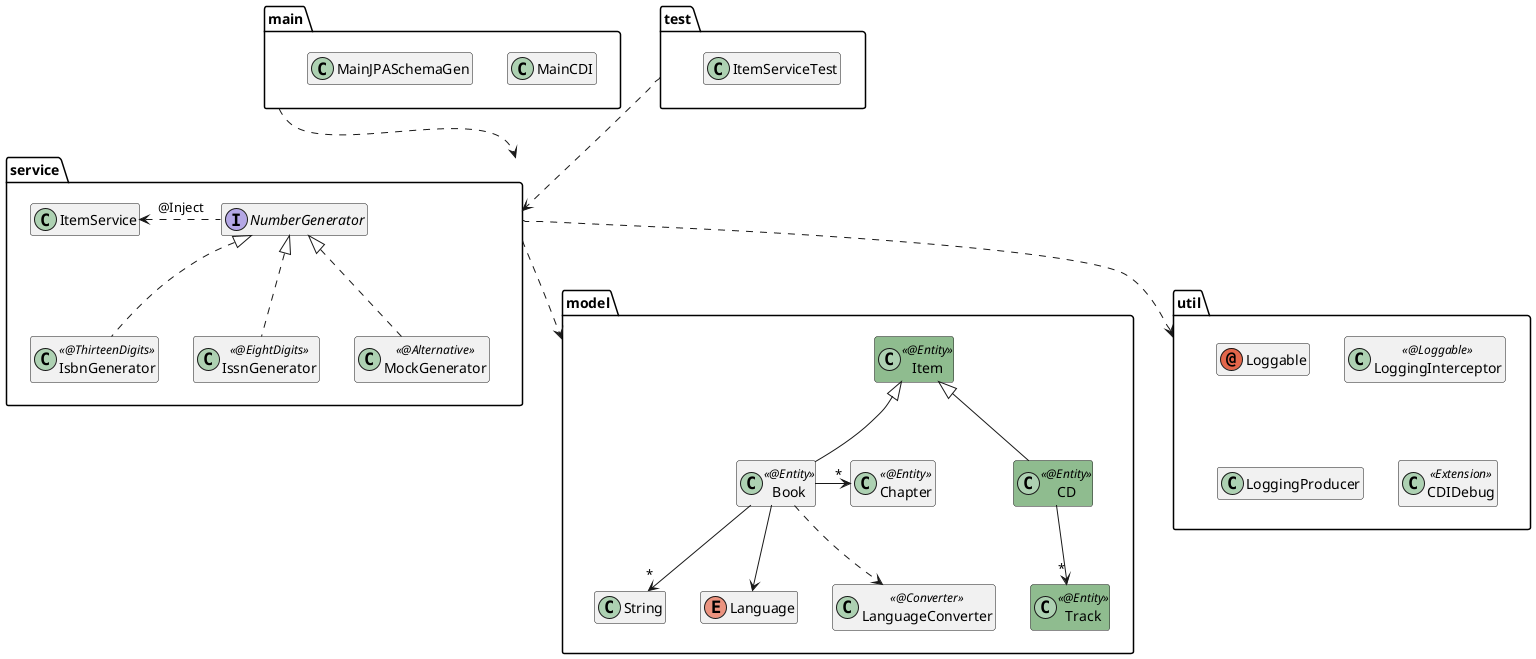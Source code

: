 @startuml

hide members

package "main" {
    class MainCDI
    class MainJPASchemaGen
}
package "test" {
    class ItemServiceTest
}

package "service" {
    interface NumberGenerator
    class IsbnGenerator << @ThirteenDigits >>
    class IssnGenerator << @EightDigits >>
    class MockGenerator << @Alternative >>
    class ItemService

    ItemService <.right. NumberGenerator : @Inject
    NumberGenerator <|.. IsbnGenerator
    NumberGenerator <|.. IssnGenerator
    NumberGenerator <|.. MockGenerator
}

package "model" {
    class Item << @Entity >> #8FBC8F
    class CD << @Entity >> #8FBC8F
    class Track << @Entity >> #8FBC8F
    class Chapter << @Entity >>
    class Book << @Entity >>
    class String
    enum Language
    class LanguageConverter << @Converter >>

    Item <|-- CD
    Item <|-- Book
    CD --> "*" Track
    Book --> "*" String
    Book -right-> "*" Chapter
    Book --> Language
    Book ..> LanguageConverter
}

package "util" {
    annotation Loggable
    class LoggingInterceptor << @Loggable >>
    class LoggingProducer
    class CDIDebug << Extension >>
}

main ..> service
test ..> service
service ..> model
service ..> util

@enduml